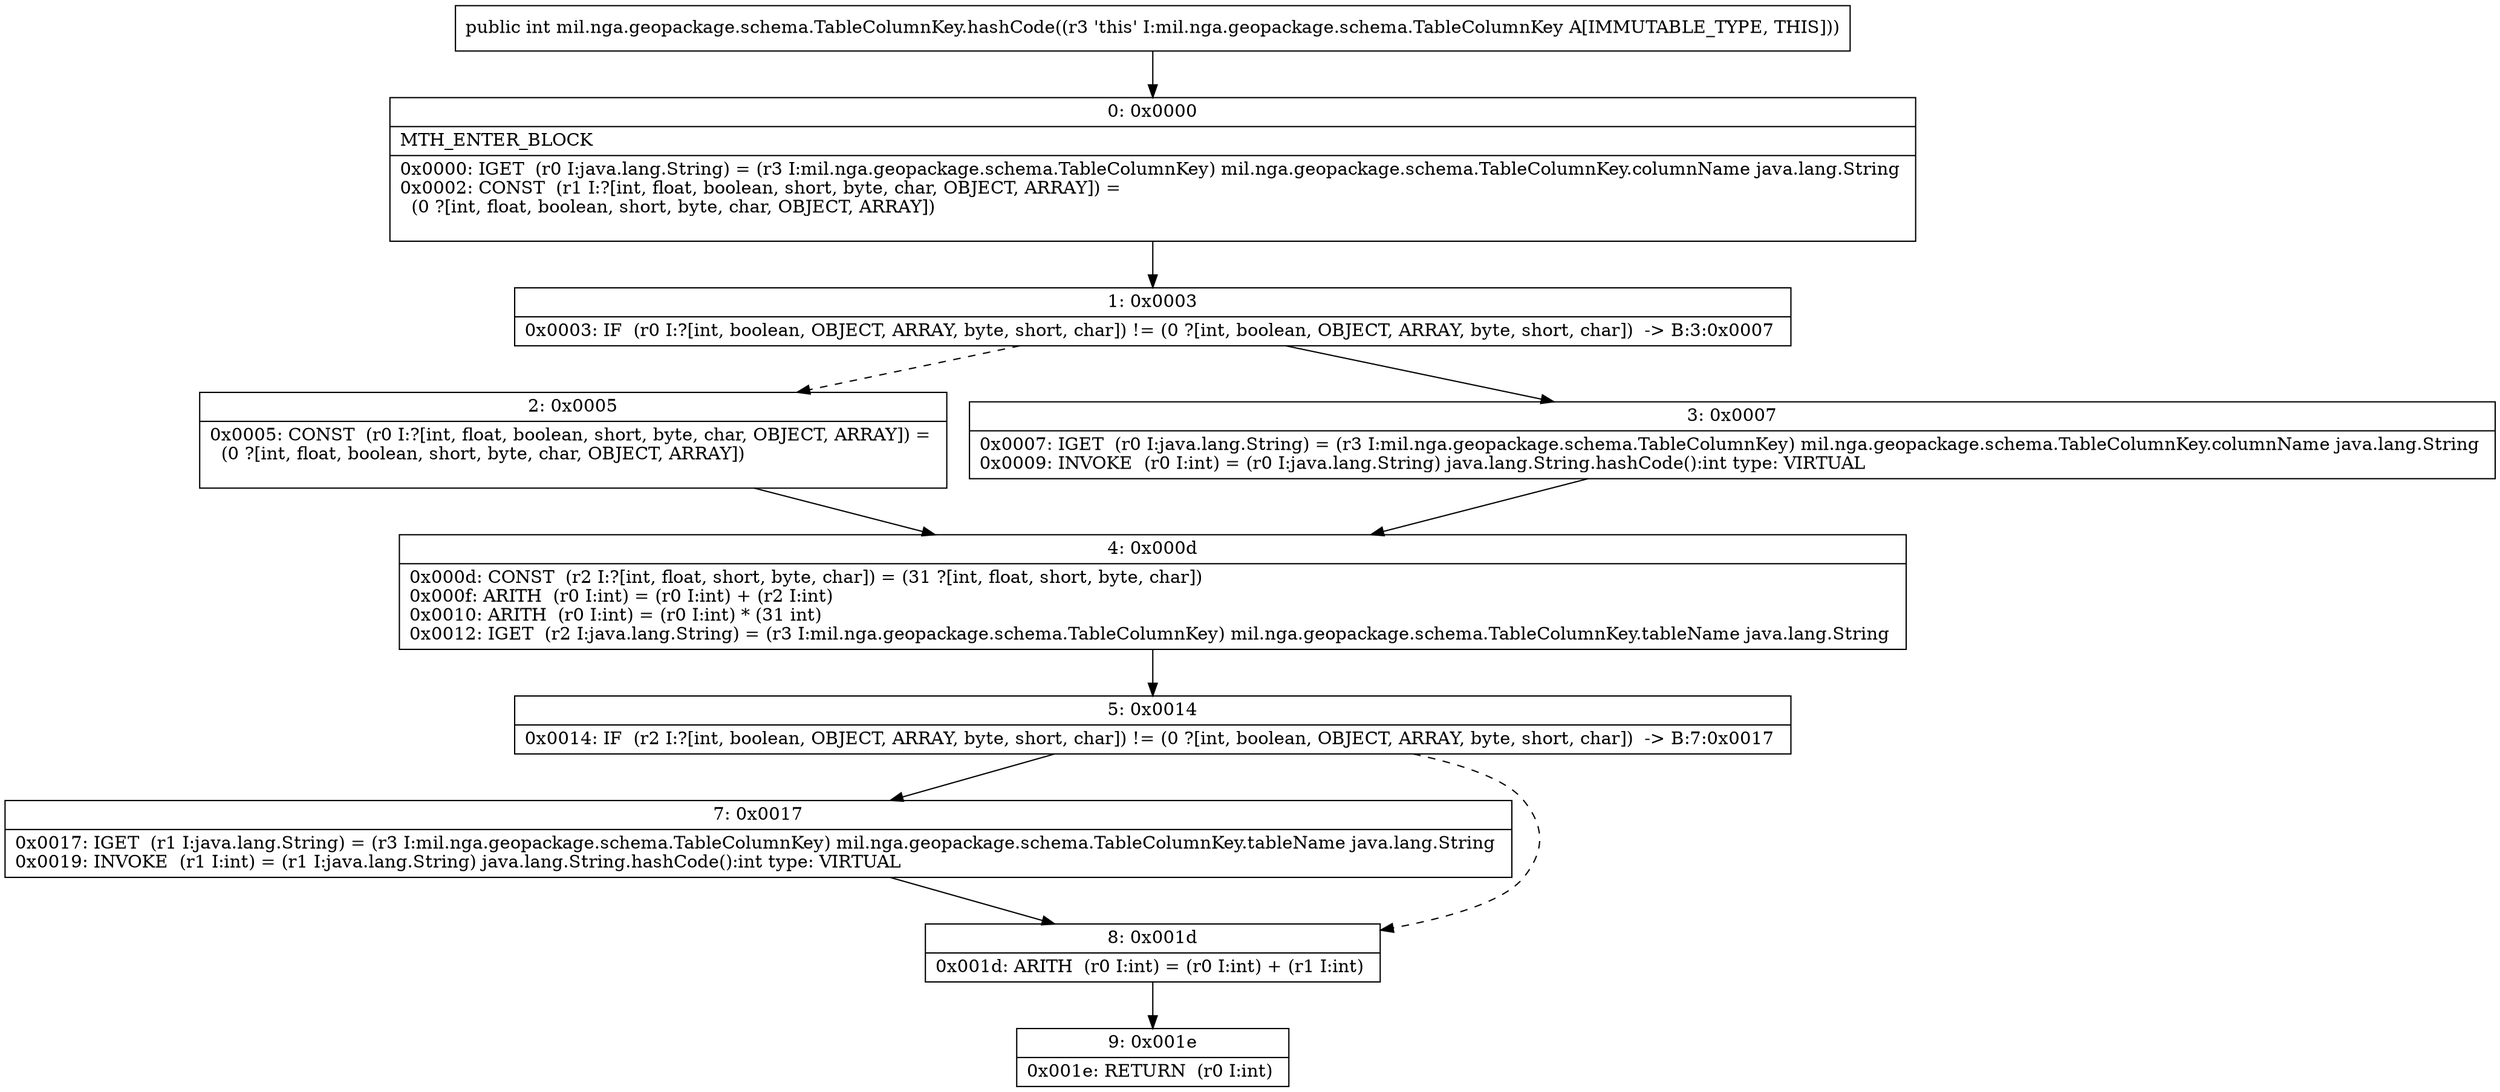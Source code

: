 digraph "CFG formil.nga.geopackage.schema.TableColumnKey.hashCode()I" {
Node_0 [shape=record,label="{0\:\ 0x0000|MTH_ENTER_BLOCK\l|0x0000: IGET  (r0 I:java.lang.String) = (r3 I:mil.nga.geopackage.schema.TableColumnKey) mil.nga.geopackage.schema.TableColumnKey.columnName java.lang.String \l0x0002: CONST  (r1 I:?[int, float, boolean, short, byte, char, OBJECT, ARRAY]) = \l  (0 ?[int, float, boolean, short, byte, char, OBJECT, ARRAY])\l \l}"];
Node_1 [shape=record,label="{1\:\ 0x0003|0x0003: IF  (r0 I:?[int, boolean, OBJECT, ARRAY, byte, short, char]) != (0 ?[int, boolean, OBJECT, ARRAY, byte, short, char])  \-\> B:3:0x0007 \l}"];
Node_2 [shape=record,label="{2\:\ 0x0005|0x0005: CONST  (r0 I:?[int, float, boolean, short, byte, char, OBJECT, ARRAY]) = \l  (0 ?[int, float, boolean, short, byte, char, OBJECT, ARRAY])\l \l}"];
Node_3 [shape=record,label="{3\:\ 0x0007|0x0007: IGET  (r0 I:java.lang.String) = (r3 I:mil.nga.geopackage.schema.TableColumnKey) mil.nga.geopackage.schema.TableColumnKey.columnName java.lang.String \l0x0009: INVOKE  (r0 I:int) = (r0 I:java.lang.String) java.lang.String.hashCode():int type: VIRTUAL \l}"];
Node_4 [shape=record,label="{4\:\ 0x000d|0x000d: CONST  (r2 I:?[int, float, short, byte, char]) = (31 ?[int, float, short, byte, char]) \l0x000f: ARITH  (r0 I:int) = (r0 I:int) + (r2 I:int) \l0x0010: ARITH  (r0 I:int) = (r0 I:int) * (31 int) \l0x0012: IGET  (r2 I:java.lang.String) = (r3 I:mil.nga.geopackage.schema.TableColumnKey) mil.nga.geopackage.schema.TableColumnKey.tableName java.lang.String \l}"];
Node_5 [shape=record,label="{5\:\ 0x0014|0x0014: IF  (r2 I:?[int, boolean, OBJECT, ARRAY, byte, short, char]) != (0 ?[int, boolean, OBJECT, ARRAY, byte, short, char])  \-\> B:7:0x0017 \l}"];
Node_7 [shape=record,label="{7\:\ 0x0017|0x0017: IGET  (r1 I:java.lang.String) = (r3 I:mil.nga.geopackage.schema.TableColumnKey) mil.nga.geopackage.schema.TableColumnKey.tableName java.lang.String \l0x0019: INVOKE  (r1 I:int) = (r1 I:java.lang.String) java.lang.String.hashCode():int type: VIRTUAL \l}"];
Node_8 [shape=record,label="{8\:\ 0x001d|0x001d: ARITH  (r0 I:int) = (r0 I:int) + (r1 I:int) \l}"];
Node_9 [shape=record,label="{9\:\ 0x001e|0x001e: RETURN  (r0 I:int) \l}"];
MethodNode[shape=record,label="{public int mil.nga.geopackage.schema.TableColumnKey.hashCode((r3 'this' I:mil.nga.geopackage.schema.TableColumnKey A[IMMUTABLE_TYPE, THIS])) }"];
MethodNode -> Node_0;
Node_0 -> Node_1;
Node_1 -> Node_2[style=dashed];
Node_1 -> Node_3;
Node_2 -> Node_4;
Node_3 -> Node_4;
Node_4 -> Node_5;
Node_5 -> Node_7;
Node_5 -> Node_8[style=dashed];
Node_7 -> Node_8;
Node_8 -> Node_9;
}

